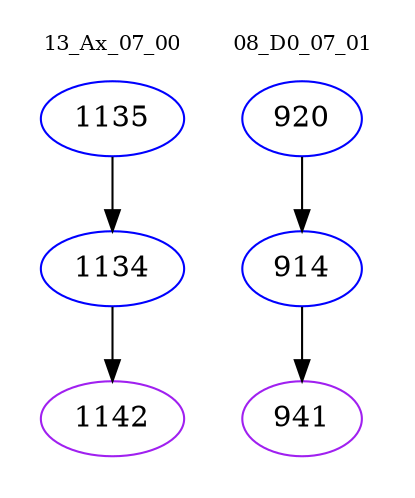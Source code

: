 digraph{
subgraph cluster_0 {
color = white
label = "13_Ax_07_00";
fontsize=10;
T0_1135 [label="1135", color="blue"]
T0_1135 -> T0_1134 [color="black"]
T0_1134 [label="1134", color="blue"]
T0_1134 -> T0_1142 [color="black"]
T0_1142 [label="1142", color="purple"]
}
subgraph cluster_1 {
color = white
label = "08_D0_07_01";
fontsize=10;
T1_920 [label="920", color="blue"]
T1_920 -> T1_914 [color="black"]
T1_914 [label="914", color="blue"]
T1_914 -> T1_941 [color="black"]
T1_941 [label="941", color="purple"]
}
}
